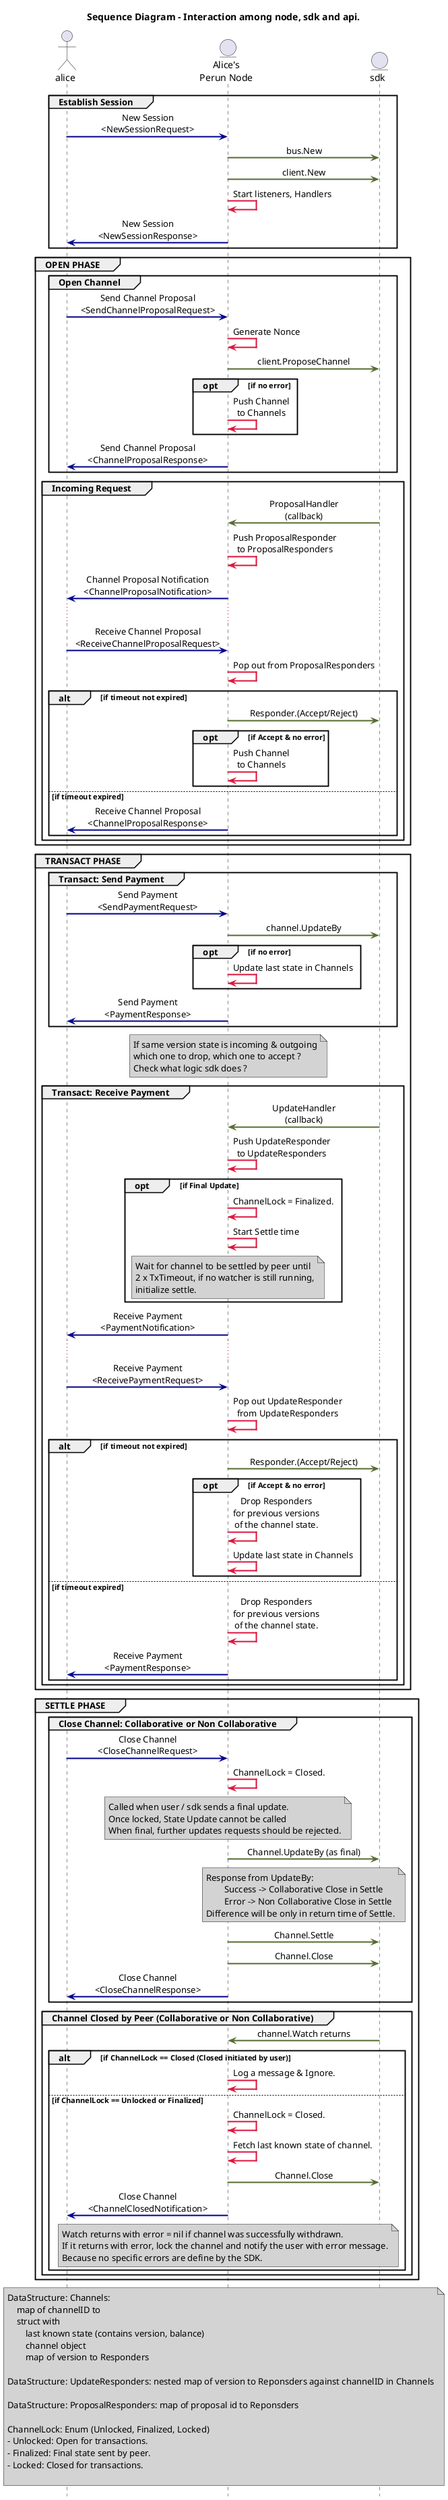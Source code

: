 @startuml seq_node_sdk_api
Title Sequence Diagram - Interaction among node, sdk and api.

actor alice
entity "Alice's\nPerun Node" as alice_node
entity sdk


skinparam sequence {
    messageAlign center
    ArrowThickness 2
    BoxBorderColor Sienna
    BoxBackgroundColor SeaShell
    GroupBodyBackgroundColor transparent
    NoteTextAlignment center
    DefaultTextAlignment center
}
hide footbox

group Establish Session
alice [#DarkBlue]-> alice_node:New Session\n<NewSessionRequest>
alice_node [#DarkOliveGreen]-> sdk:bus.New
alice_node [#DarkOliveGreen]-> sdk:client.New
alice_node [#Crimson]-> alice_node:Start listeners, Handlers
alice <-[#DarkBlue] alice_node:New Session\n<NewSessionResponse>
'group
end

group OPEN PHASE
group Open Channel
alice [#DarkBlue]-> alice_node: Send Channel Proposal\n<SendChannelProposalRequest>
alice_node [#Crimson]-> alice_node: Generate Nonce
alice_node [#DarkOliveGreen]-> sdk: client.ProposeChannel
opt if no error
alice_node [#Crimson]-> alice_node: Push Channel\nto Channels
'if
end
alice <-[#DarkBlue] alice_node: Send Channel Proposal\n<ChannelProposalResponse>
'group
end

group Incoming Request
alice_node <-[#DarkOliveGreen] sdk: ProposalHandler\n(callback)
alice_node [#Crimson]-> alice_node: Push ProposalResponder\nto ProposalResponders
alice <-[#DarkBlue] alice_node: Channel Proposal Notification\n<ChannelProposalNotification>
...
alice [#DarkBlue]-> alice_node: Receive Channel Proposal\n<ReceiveChannelProposalRequest>
alice_node [#Crimson]-> alice_node: Pop out from ProposalResponders
alt if timeout not expired
alice_node [#DarkOliveGreen]-> sdk: Responder.(Accept/Reject)
opt if Accept & no error
alice_node [#Crimson]-> alice_node: Push Channel\nto Channels
'if
end
else if timeout expired
alice <-[#DarkBlue] alice_node: Receive Channel Proposal\n<ChannelProposalResponse>
'if
end
'group
end
'group
end

group TRANSACT PHASE
group Transact: Send Payment
alice [#DarkBlue]-> alice_node: Send Payment\n<SendPaymentRequest>
alice_node [#DarkOliveGreen]-> sdk: channel.UpdateBy
opt if no error
alice_node [#Crimson]-> alice_node: Update last state in Channels
'if
end
alice <-[#DarkBlue] alice_node: Send Payment\n<PaymentResponse>
'group
end

Note over alice_node #LightGray
If same version state is incoming & outgoing
which one to drop, which one to accept ?
Check what logic sdk does ?
endnote

group Transact: Receive Payment
alice_node <-[#DarkOliveGreen] sdk: UpdateHandler\n(callback)
alice_node [#Crimson]-> alice_node: Push UpdateResponder\nto UpdateResponders
opt if Final Update
alice_node [#Crimson]-> alice_node: ChannelLock = Finalized.
alice_node [#Crimson]-> alice_node: Start Settle time
Note over alice_node #LightGray
Wait for channel to be settled by peer until
2 x TxTimeout, if no watcher is still running,
initialize settle.
endnote

'if
end
alice <-[#DarkBlue] alice_node: Receive Payment\n<PaymentNotification>
...
alice [#DarkBlue]-> alice_node: Receive Payment\n<ReceivePaymentRequest>
alice_node [#Crimson]-> alice_node: Pop out UpdateResponder\nfrom UpdateResponders
alt if timeout not expired
alice_node [#DarkOliveGreen]-> sdk: Responder.(Accept/Reject)
opt if Accept & no error
alice_node [#Crimson]-> alice_node: Drop Responders\nfor previous versions\nof the channel state.
alice_node [#Crimson]-> alice_node: Update last state in Channels
'if
end
else if timeout expired
alice_node [#Crimson]-> alice_node: Drop Responders\nfor previous versions\nof the channel state.
alice <-[#DarkBlue] alice_node: Receive Payment\n<PaymentResponse>
'alt
end
'group
end
'group
end

group SETTLE PHASE

group Close Channel: Collaborative or Non Collaborative
alice [#DarkBlue]-> alice_node: Close Channel\n<CloseChannelRequest>
alice_node [#Crimson]-> alice_node: ChannelLock = Closed.
Note over alice_node #LightGray
Called when user / sdk sends a final update.
Once locked, State Update cannot be called
When final, further updates requests should be rejected.
endnote
alice_node [#DarkOliveGreen]-> sdk: Channel.UpdateBy (as final)
Note over alice_node, sdk #LightGray
Response from UpdateBy:
        Success -> Collaborative Close in Settle
        Error -> Non Collaborative Close in Settle
Difference will be only in return time of Settle.
endnote
alice_node [#DarkOliveGreen]-> sdk: Channel.Settle
alice_node [#DarkOliveGreen]-> sdk: Channel.Close
alice <-[#DarkBlue] alice_node: Close Channel\n<CloseChannelResponse>
'group
end

group Channel Closed by Peer (Collaborative or Non Collaborative)

alice_node <-[#DarkOliveGreen] sdk: channel.Watch returns
alt if ChannelLock == Closed (Closed initiated by user)
alice_node [#Crimson]-> alice_node: Log a message & Ignore.
else if ChannelLock == Unlocked or Finalized
alice_node [#Crimson]-> alice_node: ChannelLock = Closed.
alice_node [#Crimson]-> alice_node: Fetch last known state of channel.
alice_node [#DarkOliveGreen]-> sdk: Channel.Close
alice <-[#DarkBlue] alice_node: Close Channel\n<ChannelClosedNotification>
Note over alice_node #LightGray
Watch returns with error = nil if channel was successfully withdrawn.
If it returns with error, lock the channel and notify the user with error message.
Because no specific errors are define by the SDK.
endnote
'alt
end


'group
end
'group
end

Note over alice, sdk #LightGrey
DataStructure: Channels:
    map of channelID to
    struct with
        last known state (contains version, balance)
        channel object
        map of version to Responders

DataStructure: UpdateResponders: nested map of version to Reponsders against channelID in Channels

DataStructure: ProposalResponders: map of proposal id to Reponsders

ChannelLock: Enum (Unlocked, Finalized, Locked)
- Unlocked: Open for transactions.
- Finalized: Final state sent by peer.
- Locked: Closed for transactions.

endnote

@enduml
